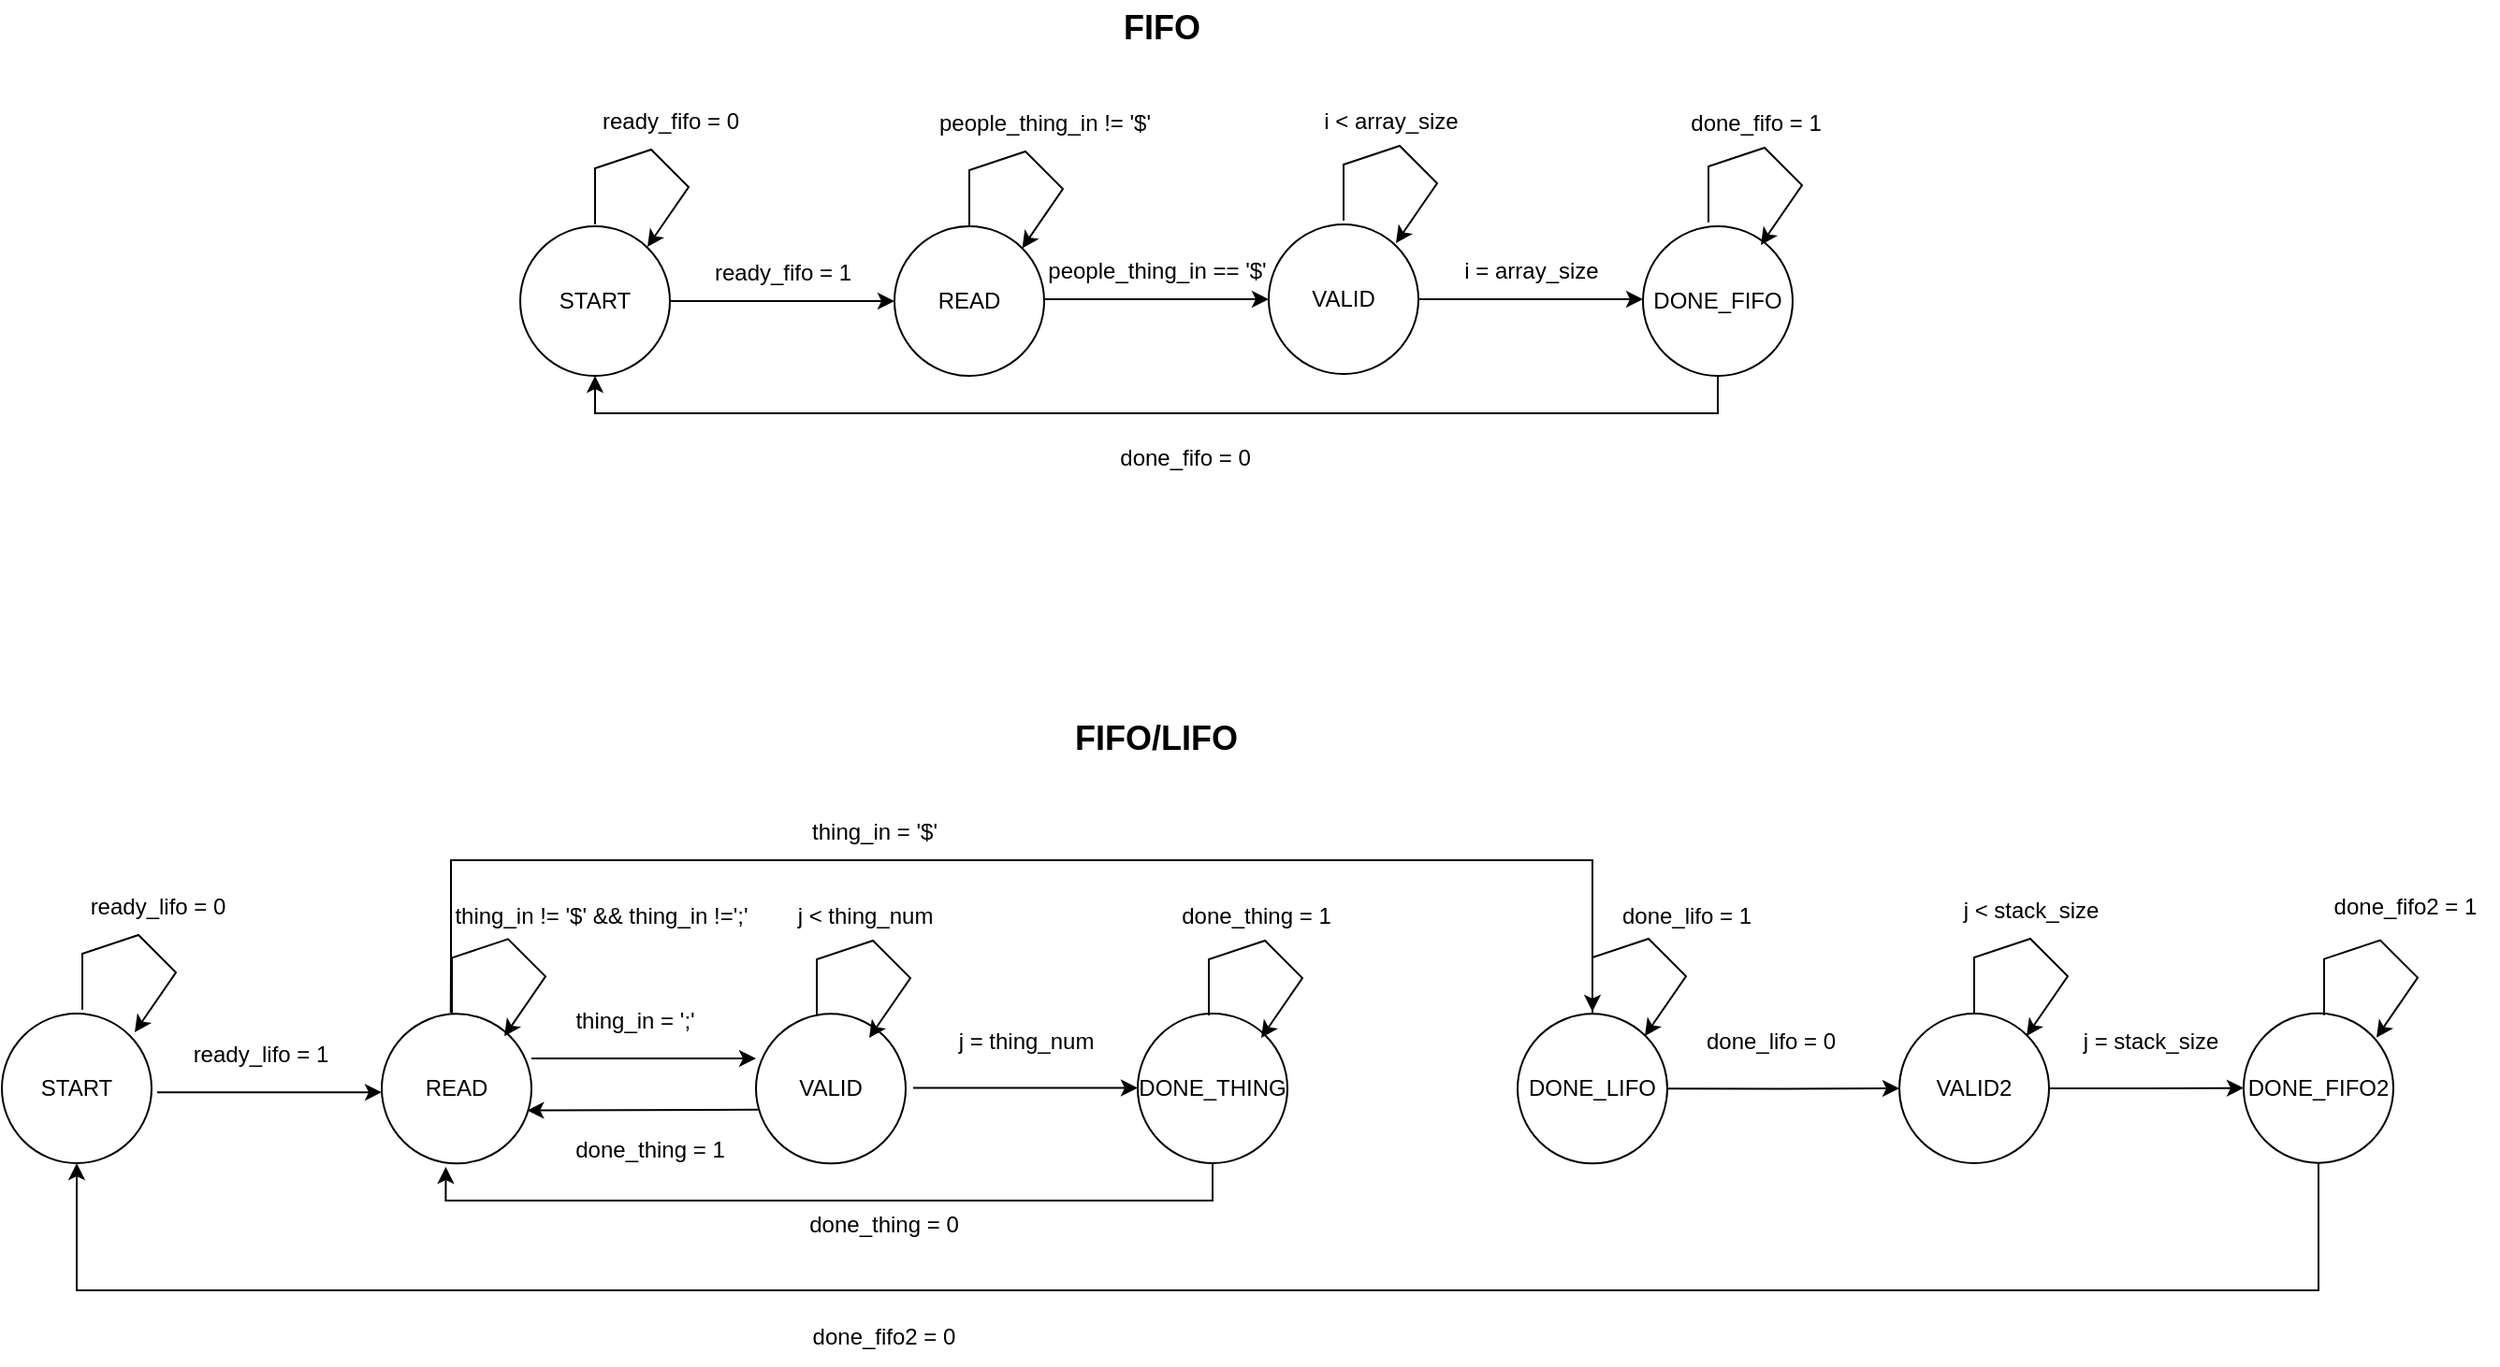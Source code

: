 <mxfile version="24.2.5" type="device">
  <diagram name="Page-1" id="HNDHkbVJB8oDnI0NdI7o">
    <mxGraphModel dx="1932" dy="654" grid="1" gridSize="10" guides="1" tooltips="1" connect="1" arrows="1" fold="1" page="1" pageScale="1" pageWidth="827" pageHeight="1169" math="0" shadow="0">
      <root>
        <mxCell id="0" />
        <mxCell id="1" parent="0" />
        <mxCell id="6yLRSNWtiRyiLzeM3XGO-1" value="READ" style="ellipse;whiteSpace=wrap;html=1;aspect=fixed;" parent="1" vertex="1">
          <mxGeometry x="-313" y="231" width="80" height="80" as="geometry" />
        </mxCell>
        <mxCell id="6yLRSNWtiRyiLzeM3XGO-2" value="VALID" style="ellipse;whiteSpace=wrap;html=1;aspect=fixed;" parent="1" vertex="1">
          <mxGeometry x="-113" y="230" width="80" height="80" as="geometry" />
        </mxCell>
        <mxCell id="6yLRSNWtiRyiLzeM3XGO-4" value="&lt;font style=&quot;font-size: 18px;&quot;&gt;&lt;b&gt;FIFO&lt;/b&gt;&lt;/font&gt;" style="text;html=1;align=center;verticalAlign=middle;whiteSpace=wrap;rounded=0;" parent="1" vertex="1">
          <mxGeometry x="-200" y="110" width="60" height="30" as="geometry" />
        </mxCell>
        <mxCell id="6yLRSNWtiRyiLzeM3XGO-5" value="READ" style="ellipse;whiteSpace=wrap;html=1;aspect=fixed;" parent="1" vertex="1">
          <mxGeometry x="-587" y="652.18" width="80" height="80" as="geometry" />
        </mxCell>
        <mxCell id="6yLRSNWtiRyiLzeM3XGO-6" value="VALID" style="ellipse;whiteSpace=wrap;html=1;aspect=fixed;" parent="1" vertex="1">
          <mxGeometry x="-387" y="652.18" width="80" height="80" as="geometry" />
        </mxCell>
        <mxCell id="nQGw3LsX8E1JJnEKiIls-11" style="edgeStyle=orthogonalEdgeStyle;rounded=0;orthogonalLoop=1;jettySize=auto;html=1;exitX=1;exitY=0.5;exitDx=0;exitDy=0;" parent="1" source="6yLRSNWtiRyiLzeM3XGO-7" target="nQGw3LsX8E1JJnEKiIls-10" edge="1">
          <mxGeometry relative="1" as="geometry" />
        </mxCell>
        <mxCell id="6yLRSNWtiRyiLzeM3XGO-7" value="VALID2" style="ellipse;whiteSpace=wrap;html=1;aspect=fixed;" parent="1" vertex="1">
          <mxGeometry x="224" y="652" width="80" height="80" as="geometry" />
        </mxCell>
        <mxCell id="6yLRSNWtiRyiLzeM3XGO-8" value="&lt;font style=&quot;font-size: 18px;&quot;&gt;&lt;b&gt;FIFO/LIFO&lt;/b&gt;&lt;/font&gt;" style="text;html=1;align=center;verticalAlign=middle;whiteSpace=wrap;rounded=0;" parent="1" vertex="1">
          <mxGeometry x="-203" y="490.0" width="60" height="30" as="geometry" />
        </mxCell>
        <mxCell id="6yLRSNWtiRyiLzeM3XGO-9" value="" style="endArrow=classic;html=1;rounded=0;entryX=1;entryY=0;entryDx=0;entryDy=0;" parent="1" target="6yLRSNWtiRyiLzeM3XGO-1" edge="1">
          <mxGeometry width="50" height="50" relative="1" as="geometry">
            <mxPoint x="-273" y="231" as="sourcePoint" />
            <mxPoint x="-223" y="181" as="targetPoint" />
            <Array as="points">
              <mxPoint x="-273" y="201" />
              <mxPoint x="-243" y="191" />
              <mxPoint x="-223" y="211" />
            </Array>
          </mxGeometry>
        </mxCell>
        <mxCell id="6yLRSNWtiRyiLzeM3XGO-10" value="" style="endArrow=classic;html=1;rounded=0;exitX=1;exitY=0.5;exitDx=0;exitDy=0;entryX=0;entryY=0.5;entryDx=0;entryDy=0;" parent="1" target="6yLRSNWtiRyiLzeM3XGO-2" edge="1">
          <mxGeometry width="50" height="50" relative="1" as="geometry">
            <mxPoint x="-233" y="270" as="sourcePoint" />
            <mxPoint x="-13" y="300" as="targetPoint" />
          </mxGeometry>
        </mxCell>
        <mxCell id="6yLRSNWtiRyiLzeM3XGO-16" value="people_thing_in != &#39;$&#39;" style="text;html=1;align=center;verticalAlign=middle;resizable=0;points=[];autosize=1;strokeColor=none;fillColor=none;" parent="1" vertex="1">
          <mxGeometry x="-303" y="161" width="140" height="30" as="geometry" />
        </mxCell>
        <mxCell id="6yLRSNWtiRyiLzeM3XGO-17" value="people_thing_in == &#39;$&#39;" style="text;html=1;align=center;verticalAlign=middle;resizable=0;points=[];autosize=1;strokeColor=none;fillColor=none;" parent="1" vertex="1">
          <mxGeometry x="-243" y="240" width="140" height="30" as="geometry" />
        </mxCell>
        <mxCell id="6yLRSNWtiRyiLzeM3XGO-21" value="" style="endArrow=classic;html=1;rounded=0;entryX=1;entryY=0;entryDx=0;entryDy=0;" parent="1" edge="1">
          <mxGeometry width="50" height="50" relative="1" as="geometry">
            <mxPoint x="-73" y="228" as="sourcePoint" />
            <mxPoint x="-45" y="240" as="targetPoint" />
            <Array as="points">
              <mxPoint x="-73" y="198" />
              <mxPoint x="-43" y="188" />
              <mxPoint x="-23" y="208" />
            </Array>
          </mxGeometry>
        </mxCell>
        <mxCell id="6yLRSNWtiRyiLzeM3XGO-22" value="&lt;div&gt;i &amp;lt; array_size&lt;/div&gt;" style="text;html=1;align=center;verticalAlign=middle;resizable=0;points=[];autosize=1;strokeColor=none;fillColor=none;" parent="1" vertex="1">
          <mxGeometry x="-98" y="160" width="100" height="30" as="geometry" />
        </mxCell>
        <mxCell id="6yLRSNWtiRyiLzeM3XGO-33" value="" style="endArrow=classic;html=1;rounded=0;exitX=0.461;exitY=-0.009;exitDx=0;exitDy=0;exitPerimeter=0;" parent="1" source="6yLRSNWtiRyiLzeM3XGO-5" edge="1">
          <mxGeometry width="50" height="50" relative="1" as="geometry">
            <mxPoint x="-547" y="652.18" as="sourcePoint" />
            <mxPoint x="60" y="651" as="targetPoint" />
            <Array as="points">
              <mxPoint x="-550" y="622" />
              <mxPoint x="-550" y="570" />
              <mxPoint x="-350" y="570" />
              <mxPoint x="60" y="570" />
            </Array>
          </mxGeometry>
        </mxCell>
        <mxCell id="6yLRSNWtiRyiLzeM3XGO-34" value="thing_in = &#39;$&#39;" style="text;html=1;align=center;verticalAlign=middle;resizable=0;points=[];autosize=1;strokeColor=none;fillColor=none;" parent="1" vertex="1">
          <mxGeometry x="-369.5" y="540" width="90" height="30" as="geometry" />
        </mxCell>
        <mxCell id="6yLRSNWtiRyiLzeM3XGO-35" value="" style="endArrow=classic;html=1;rounded=0;exitX=1;exitY=0.5;exitDx=0;exitDy=0;entryX=0;entryY=0.5;entryDx=0;entryDy=0;" parent="1" edge="1">
          <mxGeometry width="50" height="50" relative="1" as="geometry">
            <mxPoint x="-507" y="676.0" as="sourcePoint" />
            <mxPoint x="-387" y="676.0" as="targetPoint" />
          </mxGeometry>
        </mxCell>
        <mxCell id="6yLRSNWtiRyiLzeM3XGO-36" value="&lt;span style=&quot;background-color: initial;&quot;&gt;thing_in = &#39;;&#39;&lt;/span&gt;" style="text;html=1;align=center;verticalAlign=middle;resizable=0;points=[];autosize=1;strokeColor=none;fillColor=none;" parent="1" vertex="1">
          <mxGeometry x="-497" y="641.0" width="90" height="30" as="geometry" />
        </mxCell>
        <mxCell id="6yLRSNWtiRyiLzeM3XGO-37" value="" style="endArrow=classic;html=1;rounded=0;entryX=0.971;entryY=0.645;entryDx=0;entryDy=0;entryPerimeter=0;exitX=0.015;exitY=0.64;exitDx=0;exitDy=0;exitPerimeter=0;" parent="1" source="6yLRSNWtiRyiLzeM3XGO-6" target="6yLRSNWtiRyiLzeM3XGO-5" edge="1">
          <mxGeometry width="50" height="50" relative="1" as="geometry">
            <mxPoint x="-437" y="772.18" as="sourcePoint" />
            <mxPoint x="-387" y="707.18" as="targetPoint" />
          </mxGeometry>
        </mxCell>
        <mxCell id="6yLRSNWtiRyiLzeM3XGO-38" value="done_thing = 1" style="text;html=1;align=center;verticalAlign=middle;resizable=0;points=[];autosize=1;strokeColor=none;fillColor=none;" parent="1" vertex="1">
          <mxGeometry x="-494.5" y="710" width="100" height="30" as="geometry" />
        </mxCell>
        <mxCell id="6yLRSNWtiRyiLzeM3XGO-41" value="" style="endArrow=classic;html=1;rounded=0;entryX=1;entryY=0;entryDx=0;entryDy=0;" parent="1" edge="1">
          <mxGeometry width="50" height="50" relative="1" as="geometry">
            <mxPoint x="264" y="652" as="sourcePoint" />
            <mxPoint x="292" y="664" as="targetPoint" />
            <Array as="points">
              <mxPoint x="264" y="622" />
              <mxPoint x="294" y="612" />
              <mxPoint x="314" y="632" />
            </Array>
          </mxGeometry>
        </mxCell>
        <mxCell id="6yLRSNWtiRyiLzeM3XGO-42" value="j &amp;lt; stack_size" style="text;html=1;align=center;verticalAlign=middle;resizable=0;points=[];autosize=1;strokeColor=none;fillColor=none;" parent="1" vertex="1">
          <mxGeometry x="244" y="582" width="100" height="30" as="geometry" />
        </mxCell>
        <mxCell id="6yLRSNWtiRyiLzeM3XGO-44" value="j = stack_size" style="text;html=1;align=center;verticalAlign=middle;resizable=0;points=[];autosize=1;strokeColor=none;fillColor=none;" parent="1" vertex="1">
          <mxGeometry x="308" y="652" width="100" height="30" as="geometry" />
        </mxCell>
        <mxCell id="6yLRSNWtiRyiLzeM3XGO-51" value="START" style="ellipse;whiteSpace=wrap;html=1;aspect=fixed;" parent="1" vertex="1">
          <mxGeometry x="-513" y="231" width="80" height="80" as="geometry" />
        </mxCell>
        <mxCell id="6yLRSNWtiRyiLzeM3XGO-52" value="" style="endArrow=classic;html=1;rounded=0;entryX=1;entryY=0;entryDx=0;entryDy=0;" parent="1" edge="1">
          <mxGeometry width="50" height="50" relative="1" as="geometry">
            <mxPoint x="-473" y="230" as="sourcePoint" />
            <mxPoint x="-445" y="242" as="targetPoint" />
            <Array as="points">
              <mxPoint x="-473" y="200" />
              <mxPoint x="-443" y="190" />
              <mxPoint x="-423" y="210" />
            </Array>
          </mxGeometry>
        </mxCell>
        <mxCell id="6yLRSNWtiRyiLzeM3XGO-53" value="ready_fifo = 0" style="text;html=1;align=center;verticalAlign=middle;resizable=0;points=[];autosize=1;strokeColor=none;fillColor=none;" parent="1" vertex="1">
          <mxGeometry x="-483" y="160" width="100" height="30" as="geometry" />
        </mxCell>
        <mxCell id="6yLRSNWtiRyiLzeM3XGO-55" value="" style="endArrow=classic;html=1;rounded=0;exitX=1;exitY=0.5;exitDx=0;exitDy=0;entryX=0;entryY=0.5;entryDx=0;entryDy=0;" parent="1" edge="1">
          <mxGeometry width="50" height="50" relative="1" as="geometry">
            <mxPoint x="-433" y="271" as="sourcePoint" />
            <mxPoint x="-313" y="271" as="targetPoint" />
          </mxGeometry>
        </mxCell>
        <mxCell id="6yLRSNWtiRyiLzeM3XGO-56" value="ready_fifo = 1" style="text;html=1;align=center;verticalAlign=middle;resizable=0;points=[];autosize=1;strokeColor=none;fillColor=none;" parent="1" vertex="1">
          <mxGeometry x="-423" y="241" width="100" height="30" as="geometry" />
        </mxCell>
        <mxCell id="6yLRSNWtiRyiLzeM3XGO-60" value="START" style="ellipse;whiteSpace=wrap;html=1;aspect=fixed;" parent="1" vertex="1">
          <mxGeometry x="-790" y="652" width="80" height="80" as="geometry" />
        </mxCell>
        <mxCell id="6yLRSNWtiRyiLzeM3XGO-61" value="" style="endArrow=classic;html=1;rounded=0;entryX=1;entryY=0;entryDx=0;entryDy=0;" parent="1" edge="1">
          <mxGeometry width="50" height="50" relative="1" as="geometry">
            <mxPoint x="-747" y="650" as="sourcePoint" />
            <mxPoint x="-719" y="662" as="targetPoint" />
            <Array as="points">
              <mxPoint x="-747" y="620" />
              <mxPoint x="-717" y="610" />
              <mxPoint x="-697" y="630" />
            </Array>
          </mxGeometry>
        </mxCell>
        <mxCell id="6yLRSNWtiRyiLzeM3XGO-62" value="ready_lifo = 0" style="text;html=1;align=center;verticalAlign=middle;resizable=0;points=[];autosize=1;strokeColor=none;fillColor=none;" parent="1" vertex="1">
          <mxGeometry x="-757" y="580" width="100" height="30" as="geometry" />
        </mxCell>
        <mxCell id="6yLRSNWtiRyiLzeM3XGO-63" value="" style="endArrow=classic;html=1;rounded=0;exitX=1;exitY=0.5;exitDx=0;exitDy=0;entryX=0;entryY=0.5;entryDx=0;entryDy=0;" parent="1" edge="1">
          <mxGeometry width="50" height="50" relative="1" as="geometry">
            <mxPoint x="-707" y="694.09" as="sourcePoint" />
            <mxPoint x="-587" y="694.09" as="targetPoint" />
          </mxGeometry>
        </mxCell>
        <mxCell id="6yLRSNWtiRyiLzeM3XGO-64" value="&lt;span style=&quot;background-color: initial;&quot;&gt;ready_lifo = 1&lt;/span&gt;" style="text;html=1;align=center;verticalAlign=middle;resizable=0;points=[];autosize=1;strokeColor=none;fillColor=none;" parent="1" vertex="1">
          <mxGeometry x="-702" y="659.09" width="100" height="30" as="geometry" />
        </mxCell>
        <mxCell id="yC3yKZ2q4qKqmkEACpxi-6" value="j = thing_num" style="text;html=1;align=center;verticalAlign=middle;resizable=0;points=[];autosize=1;strokeColor=none;fillColor=none;" parent="1" vertex="1">
          <mxGeometry x="-293" y="651.82" width="100" height="30" as="geometry" />
        </mxCell>
        <mxCell id="nQGw3LsX8E1JJnEKiIls-1" value="" style="endArrow=classic;html=1;rounded=0;entryX=1;entryY=0;entryDx=0;entryDy=0;" parent="1" edge="1">
          <mxGeometry width="50" height="50" relative="1" as="geometry">
            <mxPoint x="-549.5" y="652.18" as="sourcePoint" />
            <mxPoint x="-521.5" y="664.18" as="targetPoint" />
            <Array as="points">
              <mxPoint x="-549.5" y="622.18" />
              <mxPoint x="-519.5" y="612.18" />
              <mxPoint x="-499.5" y="632.18" />
            </Array>
          </mxGeometry>
        </mxCell>
        <mxCell id="nQGw3LsX8E1JJnEKiIls-2" value="thing_in != &#39;$&#39; &amp;amp;&amp;amp; thing_in !=&#39;;&#39;" style="text;html=1;align=center;verticalAlign=middle;resizable=0;points=[];autosize=1;strokeColor=none;fillColor=none;" parent="1" vertex="1">
          <mxGeometry x="-560" y="585" width="180" height="30" as="geometry" />
        </mxCell>
        <mxCell id="nQGw3LsX8E1JJnEKiIls-8" style="edgeStyle=orthogonalEdgeStyle;rounded=0;orthogonalLoop=1;jettySize=auto;html=1;exitX=0.5;exitY=1;exitDx=0;exitDy=0;entryX=0.5;entryY=1;entryDx=0;entryDy=0;" parent="1" source="nQGw3LsX8E1JJnEKiIls-3" target="6yLRSNWtiRyiLzeM3XGO-51" edge="1">
          <mxGeometry relative="1" as="geometry" />
        </mxCell>
        <mxCell id="nQGw3LsX8E1JJnEKiIls-3" value="DONE_FIFO" style="ellipse;whiteSpace=wrap;html=1;aspect=fixed;" parent="1" vertex="1">
          <mxGeometry x="87" y="231" width="80" height="80" as="geometry" />
        </mxCell>
        <mxCell id="nQGw3LsX8E1JJnEKiIls-5" value="" style="endArrow=classic;html=1;rounded=0;exitX=1;exitY=0.5;exitDx=0;exitDy=0;entryX=0;entryY=0.5;entryDx=0;entryDy=0;" parent="1" edge="1">
          <mxGeometry width="50" height="50" relative="1" as="geometry">
            <mxPoint x="-33" y="270" as="sourcePoint" />
            <mxPoint x="87" y="270" as="targetPoint" />
          </mxGeometry>
        </mxCell>
        <mxCell id="nQGw3LsX8E1JJnEKiIls-6" value="i = array_size" style="text;html=1;align=center;verticalAlign=middle;resizable=0;points=[];autosize=1;strokeColor=none;fillColor=none;" parent="1" vertex="1">
          <mxGeometry x="-23" y="240" width="100" height="30" as="geometry" />
        </mxCell>
        <mxCell id="nQGw3LsX8E1JJnEKiIls-12" style="edgeStyle=orthogonalEdgeStyle;rounded=0;orthogonalLoop=1;jettySize=auto;html=1;exitX=0.5;exitY=1;exitDx=0;exitDy=0;entryX=0.5;entryY=1;entryDx=0;entryDy=0;" parent="1" source="nQGw3LsX8E1JJnEKiIls-10" target="6yLRSNWtiRyiLzeM3XGO-60" edge="1">
          <mxGeometry relative="1" as="geometry">
            <Array as="points">
              <mxPoint x="448" y="800" />
              <mxPoint x="-750" y="800" />
            </Array>
          </mxGeometry>
        </mxCell>
        <mxCell id="nQGw3LsX8E1JJnEKiIls-10" value="DONE_FIFO2" style="ellipse;whiteSpace=wrap;html=1;aspect=fixed;" parent="1" vertex="1">
          <mxGeometry x="408" y="651.82" width="80" height="80" as="geometry" />
        </mxCell>
        <mxCell id="nQGw3LsX8E1JJnEKiIls-13" value="" style="endArrow=classic;html=1;rounded=0;entryX=1;entryY=0;entryDx=0;entryDy=0;" parent="1" edge="1">
          <mxGeometry width="50" height="50" relative="1" as="geometry">
            <mxPoint x="122" y="229" as="sourcePoint" />
            <mxPoint x="150" y="241" as="targetPoint" />
            <Array as="points">
              <mxPoint x="122" y="199" />
              <mxPoint x="152" y="189" />
              <mxPoint x="172" y="209" />
            </Array>
          </mxGeometry>
        </mxCell>
        <mxCell id="nQGw3LsX8E1JJnEKiIls-14" value="&lt;div&gt;done_fifo = 1&lt;br&gt;&lt;/div&gt;" style="text;html=1;align=center;verticalAlign=middle;resizable=0;points=[];autosize=1;strokeColor=none;fillColor=none;" parent="1" vertex="1">
          <mxGeometry x="102" y="161" width="90" height="30" as="geometry" />
        </mxCell>
        <mxCell id="nQGw3LsX8E1JJnEKiIls-15" value="&lt;div&gt;done_fifo = 0&lt;br&gt;&lt;/div&gt;" style="text;html=1;align=center;verticalAlign=middle;resizable=0;points=[];autosize=1;strokeColor=none;fillColor=none;" parent="1" vertex="1">
          <mxGeometry x="-203" y="340" width="90" height="30" as="geometry" />
        </mxCell>
        <mxCell id="nQGw3LsX8E1JJnEKiIls-16" value="" style="endArrow=classic;html=1;rounded=0;entryX=1;entryY=0;entryDx=0;entryDy=0;" parent="1" edge="1">
          <mxGeometry width="50" height="50" relative="1" as="geometry">
            <mxPoint x="451" y="652.82" as="sourcePoint" />
            <mxPoint x="479" y="664.82" as="targetPoint" />
            <Array as="points">
              <mxPoint x="451" y="622.82" />
              <mxPoint x="481" y="612.82" />
              <mxPoint x="501" y="632.82" />
            </Array>
          </mxGeometry>
        </mxCell>
        <mxCell id="nQGw3LsX8E1JJnEKiIls-17" value="&lt;div&gt;done_fifo2 = 1&lt;br&gt;&lt;/div&gt;" style="text;html=1;align=center;verticalAlign=middle;resizable=0;points=[];autosize=1;strokeColor=none;fillColor=none;" parent="1" vertex="1">
          <mxGeometry x="444" y="580" width="100" height="30" as="geometry" />
        </mxCell>
        <mxCell id="nQGw3LsX8E1JJnEKiIls-18" value="&lt;div&gt;done_fifo2 = 0&lt;br&gt;&lt;/div&gt;" style="text;html=1;align=center;verticalAlign=middle;resizable=0;points=[];autosize=1;strokeColor=none;fillColor=none;" parent="1" vertex="1">
          <mxGeometry x="-369.5" y="810" width="100" height="30" as="geometry" />
        </mxCell>
        <mxCell id="nQGw3LsX8E1JJnEKiIls-21" value="DONE_THING" style="ellipse;whiteSpace=wrap;html=1;aspect=fixed;" parent="1" vertex="1">
          <mxGeometry x="-183" y="652" width="80" height="80" as="geometry" />
        </mxCell>
        <mxCell id="nQGw3LsX8E1JJnEKiIls-22" value="" style="endArrow=classic;html=1;rounded=0;exitX=1;exitY=0.5;exitDx=0;exitDy=0;entryX=0;entryY=0.5;entryDx=0;entryDy=0;" parent="1" edge="1">
          <mxGeometry width="50" height="50" relative="1" as="geometry">
            <mxPoint x="-303" y="691.76" as="sourcePoint" />
            <mxPoint x="-183" y="691.76" as="targetPoint" />
          </mxGeometry>
        </mxCell>
        <mxCell id="nQGw3LsX8E1JJnEKiIls-24" value="done_thing = 0" style="text;html=1;align=center;verticalAlign=middle;resizable=0;points=[];autosize=1;strokeColor=none;fillColor=none;" parent="1" vertex="1">
          <mxGeometry x="-369.5" y="750" width="100" height="30" as="geometry" />
        </mxCell>
        <mxCell id="nQGw3LsX8E1JJnEKiIls-27" value="" style="endArrow=classic;html=1;rounded=0;entryX=1;entryY=0;entryDx=0;entryDy=0;" parent="1" edge="1">
          <mxGeometry width="50" height="50" relative="1" as="geometry">
            <mxPoint x="-354.5" y="653" as="sourcePoint" />
            <mxPoint x="-326.5" y="665" as="targetPoint" />
            <Array as="points">
              <mxPoint x="-354.5" y="623" />
              <mxPoint x="-324.5" y="613" />
              <mxPoint x="-304.5" y="633" />
            </Array>
          </mxGeometry>
        </mxCell>
        <mxCell id="nQGw3LsX8E1JJnEKiIls-28" value="&lt;div&gt;j &amp;lt; thing_num&lt;/div&gt;" style="text;html=1;align=center;verticalAlign=middle;resizable=0;points=[];autosize=1;strokeColor=none;fillColor=none;" parent="1" vertex="1">
          <mxGeometry x="-379.5" y="585" width="100" height="30" as="geometry" />
        </mxCell>
        <mxCell id="nQGw3LsX8E1JJnEKiIls-29" value="" style="endArrow=classic;html=1;rounded=0;entryX=1;entryY=0;entryDx=0;entryDy=0;" parent="1" edge="1">
          <mxGeometry width="50" height="50" relative="1" as="geometry">
            <mxPoint x="-145" y="653" as="sourcePoint" />
            <mxPoint x="-117" y="665" as="targetPoint" />
            <Array as="points">
              <mxPoint x="-145" y="623" />
              <mxPoint x="-115" y="613" />
              <mxPoint x="-95" y="633" />
            </Array>
          </mxGeometry>
        </mxCell>
        <mxCell id="nQGw3LsX8E1JJnEKiIls-30" value="done_thing = 1" style="text;html=1;align=center;verticalAlign=middle;resizable=0;points=[];autosize=1;strokeColor=none;fillColor=none;" parent="1" vertex="1">
          <mxGeometry x="-170" y="585" width="100" height="30" as="geometry" />
        </mxCell>
        <mxCell id="nQGw3LsX8E1JJnEKiIls-31" style="edgeStyle=orthogonalEdgeStyle;rounded=0;orthogonalLoop=1;jettySize=auto;html=1;exitX=0.5;exitY=1;exitDx=0;exitDy=0;entryX=0.428;entryY=1.023;entryDx=0;entryDy=0;entryPerimeter=0;" parent="1" source="nQGw3LsX8E1JJnEKiIls-21" target="6yLRSNWtiRyiLzeM3XGO-5" edge="1">
          <mxGeometry relative="1" as="geometry">
            <Array as="points">
              <mxPoint x="-143" y="752" />
              <mxPoint x="-553" y="752" />
            </Array>
          </mxGeometry>
        </mxCell>
        <mxCell id="aOULOySaNC8j1oIrEsS2-4" style="edgeStyle=orthogonalEdgeStyle;rounded=0;orthogonalLoop=1;jettySize=auto;html=1;exitX=1;exitY=0.5;exitDx=0;exitDy=0;entryX=0;entryY=0.5;entryDx=0;entryDy=0;" edge="1" parent="1" source="aOULOySaNC8j1oIrEsS2-1" target="6yLRSNWtiRyiLzeM3XGO-7">
          <mxGeometry relative="1" as="geometry" />
        </mxCell>
        <mxCell id="aOULOySaNC8j1oIrEsS2-1" value="DONE_LIFO" style="ellipse;whiteSpace=wrap;html=1;aspect=fixed;" vertex="1" parent="1">
          <mxGeometry x="20" y="652.18" width="80" height="80" as="geometry" />
        </mxCell>
        <mxCell id="aOULOySaNC8j1oIrEsS2-2" value="" style="endArrow=classic;html=1;rounded=0;entryX=1;entryY=0;entryDx=0;entryDy=0;" edge="1" parent="1">
          <mxGeometry width="50" height="50" relative="1" as="geometry">
            <mxPoint x="60" y="652" as="sourcePoint" />
            <mxPoint x="88" y="664" as="targetPoint" />
            <Array as="points">
              <mxPoint x="60" y="622" />
              <mxPoint x="90" y="612" />
              <mxPoint x="110" y="632" />
            </Array>
          </mxGeometry>
        </mxCell>
        <mxCell id="aOULOySaNC8j1oIrEsS2-3" value="done_lifo = 1" style="text;html=1;align=center;verticalAlign=middle;resizable=0;points=[];autosize=1;strokeColor=none;fillColor=none;" vertex="1" parent="1">
          <mxGeometry x="65" y="585" width="90" height="30" as="geometry" />
        </mxCell>
        <mxCell id="aOULOySaNC8j1oIrEsS2-5" value="done_lifo = 0" style="text;html=1;align=center;verticalAlign=middle;resizable=0;points=[];autosize=1;strokeColor=none;fillColor=none;" vertex="1" parent="1">
          <mxGeometry x="110" y="651.82" width="90" height="30" as="geometry" />
        </mxCell>
      </root>
    </mxGraphModel>
  </diagram>
</mxfile>
